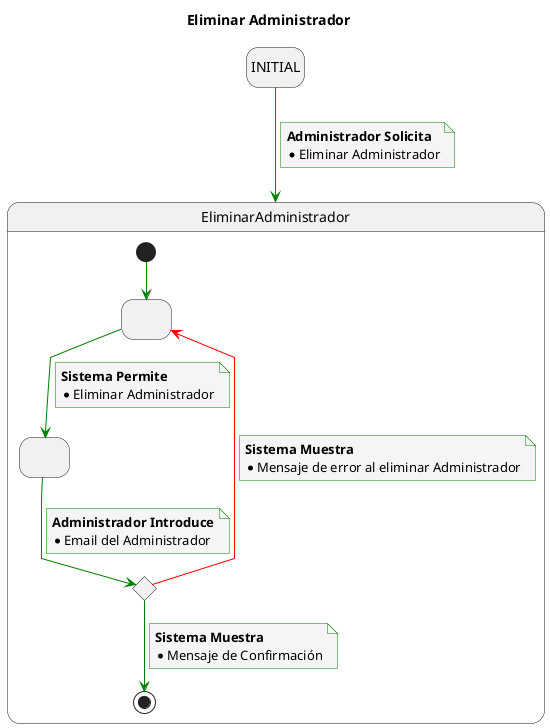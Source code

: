 @startuml

title Eliminar Administrador

skinparam {
    NoteBackgroundColor #whiteSmoke
    ArrowColor #green
    NoteBorderColor #green
    linetype polyline
}

hide empty description

state startState as "INITIAL"

startState --> EliminarAdministrador
note on link
    <b>Administrador Solicita</b>
    * Eliminar Administrador
end note

state EliminarAdministrador {
state 2 as " "
state 3 as " "
state 4 <<choice>>

[*] -down-> 2

2 -down-> 3
note on link
<b>Sistema Permite</b>
* Eliminar Administrador
end note

3 -down-> 4
note on link
<b>Administrador Introduce</b>
* Email del Administrador
end note

4 -down-> [*]
note on link
<b>Sistema Muestra</b>
* Mensaje de Confirmación
end note

4 -[#red]-> 2
note on link
<b>Sistema Muestra</b>
* Mensaje de error al eliminar Administrador
end note

}

@enduml